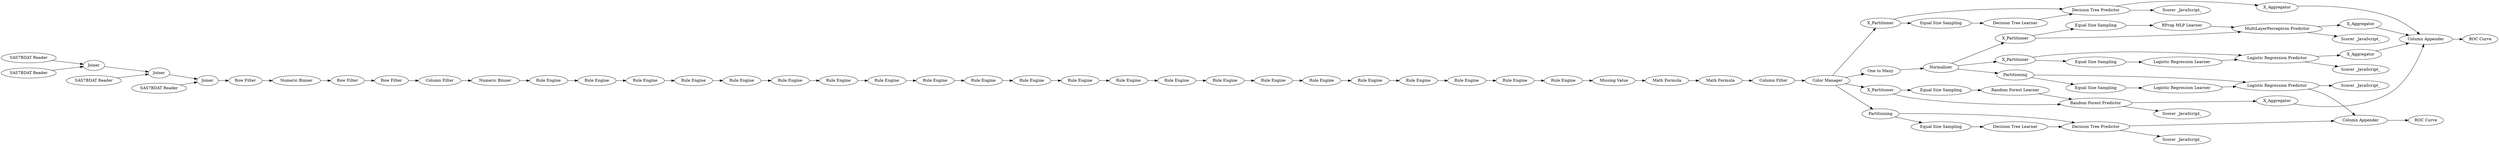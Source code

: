 digraph {
	"3830612963217256223_48" [label="Rule Engine"]
	"3830612963217256223_29" [label="Rule Engine"]
	"-4184117460591824747_93" [label="Decision Tree Predictor"]
	"3830612963217256223_58" [label="Color Manager"]
	"3830612963217256223_15" [label="Missing Value"]
	"3830612963217256223_24" [label="Rule Engine"]
	"-3636376937857818055_70" [label=X_Partitioner]
	"3830612963217256223_56" [label="Rule Engine"]
	"8208397484438892260_98" [label="Logistic Regression Predictor"]
	"3830612963217256223_16" [label="Math Formula"]
	"3830612963217256223_21" [label="Rule Engine"]
	"3830612963217256223_106" [label="ROC Curve"]
	"3830612963217256223_5" [label=Joiner]
	"3830612963217256223_7" [label=Joiner]
	"9028067407301136453_77" [label="Logistic Regression Learner"]
	"5396892462682354846_61" [label=X_Aggregator]
	"3830612963217256223_23" [label="Rule Engine"]
	"3830612963217256223_51" [label="Rule Engine"]
	"3830612963217256223_20" [label="Math Formula"]
	"-1877723991459822301_65" [label="Random Forest Learner"]
	"3830612963217256223_50" [label="Rule Engine"]
	"3830612963217256223_9" [label="Numeric Binner"]
	"3830612963217256223_53" [label="Rule Engine"]
	"-1877723991459822301_88" [label="Equal Size Sampling"]
	"3830612963217256223_33" [label="Rule Engine"]
	"5396892462682354846_57" [label=X_Partitioner]
	"3830612963217256223_6" [label=Joiner]
	"5396892462682354846_59" [label="Decision Tree Learner"]
	"3830612963217256223_18" [label="Rule Engine"]
	"9028067407301136453_90" [label="Equal Size Sampling"]
	"-3636376937857818055_89" [label="Equal Size Sampling"]
	"3830612963217256223_52" [label="Rule Engine"]
	"3830612963217256223_13" [label="Numeric Binner"]
	"8208397484438892260_99" [label="Scorer _JavaScript_"]
	"-4184117460591824747_91" [label="Equal Size Sampling"]
	"-3636376937857818055_71" [label=X_Aggregator]
	"3830612963217256223_1" [label="SAS7BDAT Reader"]
	"8208397484438892260_96" [label="Equal Size Sampling"]
	"3830612963217256223_54" [label="Rule Engine"]
	"5396892462682354846_60" [label="Decision Tree Predictor"]
	"9028067407301136453_75" [label=X_Partitioner]
	"3830612963217256223_86" [label="ROC Curve"]
	"3830612963217256223_28" [label="Rule Engine"]
	"3830612963217256223_17" [label="Rule Engine"]
	"3830612963217256223_2" [label="SAS7BDAT Reader"]
	"-1877723991459822301_66" [label="Random Forest Predictor"]
	"3830612963217256223_25" [label="Rule Engine"]
	"9028067407301136453_103" [label="Scorer _JavaScript_"]
	"8208397484438892260_97" [label="Logistic Regression Learner"]
	"3830612963217256223_85" [label="Column Appender"]
	"-4184117460591824747_101" [label="Scorer _JavaScript_"]
	"3830612963217256223_8" [label="Row Filter"]
	"3830612963217256223_27" [label="Rule Engine"]
	"5396892462682354846_104" [label="Scorer _JavaScript_"]
	"-3636376937857818055_73" [label="MultiLayerPerceptron Predictor"]
	"3830612963217256223_10" [label="Row Filter"]
	"-3636376937857818055_72" [label="RProp MLP Learner"]
	"3830612963217256223_69" [label=Normalizer]
	"-1877723991459822301_102" [label="Scorer _JavaScript_"]
	"3830612963217256223_4" [label="SAS7BDAT Reader"]
	"9028067407301136453_78" [label="Logistic Regression Predictor"]
	"8208397484438892260_95" [label=Partitioning]
	"3830612963217256223_14" [label="Rule Engine"]
	"3830612963217256223_11" [label="Column Filter"]
	"-4184117460591824747_94" [label=Partitioning]
	"3830612963217256223_49" [label="Rule Engine"]
	"-3636376937857818055_100" [label="Scorer _JavaScript_"]
	"3830612963217256223_26" [label="Rule Engine"]
	"3830612963217256223_47" [label="Column Filter"]
	"-1877723991459822301_63" [label=X_Partitioner]
	"3830612963217256223_12" [label="Row Filter"]
	"3830612963217256223_22" [label="Rule Engine"]
	"9028067407301136453_76" [label=X_Aggregator]
	"3830612963217256223_105" [label="Column Appender"]
	"-4184117460591824747_92" [label="Decision Tree Learner"]
	"3830612963217256223_68" [label="One to Many"]
	"5396892462682354846_87" [label="Equal Size Sampling"]
	"-1877723991459822301_64" [label=X_Aggregator]
	"3830612963217256223_19" [label="Rule Engine"]
	"3830612963217256223_3" [label="SAS7BDAT Reader"]
	"9028067407301136453_75" -> "9028067407301136453_78"
	"3830612963217256223_7" -> "3830612963217256223_8"
	"5396892462682354846_57" -> "5396892462682354846_87"
	"-4184117460591824747_91" -> "-4184117460591824747_92"
	"3830612963217256223_5" -> "3830612963217256223_6"
	"3830612963217256223_68" -> "3830612963217256223_69"
	"9028067407301136453_76" -> "3830612963217256223_85"
	"-1877723991459822301_64" -> "3830612963217256223_85"
	"3830612963217256223_10" -> "3830612963217256223_12"
	"3830612963217256223_105" -> "3830612963217256223_106"
	"9028067407301136453_75" -> "9028067407301136453_90"
	"3830612963217256223_17" -> "3830612963217256223_18"
	"3830612963217256223_50" -> "3830612963217256223_51"
	"3830612963217256223_21" -> "3830612963217256223_22"
	"-1877723991459822301_66" -> "-1877723991459822301_64"
	"-4184117460591824747_93" -> "3830612963217256223_105"
	"8208397484438892260_95" -> "8208397484438892260_98"
	"3830612963217256223_11" -> "3830612963217256223_13"
	"-1877723991459822301_65" -> "-1877723991459822301_66"
	"3830612963217256223_27" -> "3830612963217256223_28"
	"3830612963217256223_28" -> "3830612963217256223_33"
	"3830612963217256223_85" -> "3830612963217256223_86"
	"8208397484438892260_98" -> "3830612963217256223_105"
	"8208397484438892260_96" -> "8208397484438892260_97"
	"-1877723991459822301_66" -> "-1877723991459822301_102"
	"3830612963217256223_29" -> "3830612963217256223_23"
	"3830612963217256223_33" -> "3830612963217256223_48"
	"5396892462682354846_60" -> "5396892462682354846_61"
	"3830612963217256223_15" -> "3830612963217256223_16"
	"-1877723991459822301_63" -> "-1877723991459822301_88"
	"3830612963217256223_69" -> "8208397484438892260_95"
	"3830612963217256223_12" -> "3830612963217256223_11"
	"3830612963217256223_54" -> "3830612963217256223_56"
	"3830612963217256223_48" -> "3830612963217256223_49"
	"5396892462682354846_59" -> "5396892462682354846_60"
	"3830612963217256223_47" -> "3830612963217256223_58"
	"9028067407301136453_78" -> "9028067407301136453_76"
	"-3636376937857818055_70" -> "-3636376937857818055_89"
	"3830612963217256223_20" -> "3830612963217256223_47"
	"3830612963217256223_26" -> "3830612963217256223_25"
	"3830612963217256223_53" -> "3830612963217256223_54"
	"3830612963217256223_8" -> "3830612963217256223_9"
	"3830612963217256223_4" -> "3830612963217256223_7"
	"3830612963217256223_3" -> "3830612963217256223_6"
	"-3636376937857818055_89" -> "-3636376937857818055_72"
	"3830612963217256223_19" -> "3830612963217256223_21"
	"3830612963217256223_18" -> "3830612963217256223_19"
	"3830612963217256223_51" -> "3830612963217256223_52"
	"3830612963217256223_22" -> "3830612963217256223_26"
	"3830612963217256223_52" -> "3830612963217256223_53"
	"-1877723991459822301_88" -> "-1877723991459822301_65"
	"9028067407301136453_77" -> "9028067407301136453_78"
	"3830612963217256223_23" -> "3830612963217256223_27"
	"3830612963217256223_49" -> "3830612963217256223_50"
	"5396892462682354846_57" -> "5396892462682354846_60"
	"-1877723991459822301_63" -> "-1877723991459822301_66"
	"9028067407301136453_78" -> "9028067407301136453_103"
	"3830612963217256223_9" -> "3830612963217256223_10"
	"3830612963217256223_56" -> "3830612963217256223_15"
	"3830612963217256223_58" -> "3830612963217256223_68"
	"-3636376937857818055_70" -> "-3636376937857818055_73"
	"3830612963217256223_2" -> "3830612963217256223_5"
	"8208397484438892260_98" -> "8208397484438892260_99"
	"-4184117460591824747_93" -> "-4184117460591824747_101"
	"5396892462682354846_87" -> "5396892462682354846_59"
	"5396892462682354846_60" -> "5396892462682354846_104"
	"3830612963217256223_13" -> "3830612963217256223_14"
	"3830612963217256223_69" -> "9028067407301136453_75"
	"-4184117460591824747_94" -> "-4184117460591824747_91"
	"3830612963217256223_69" -> "-3636376937857818055_70"
	"-3636376937857818055_71" -> "3830612963217256223_85"
	"3830612963217256223_25" -> "3830612963217256223_24"
	"3830612963217256223_1" -> "3830612963217256223_5"
	"-4184117460591824747_92" -> "-4184117460591824747_93"
	"9028067407301136453_90" -> "9028067407301136453_77"
	"3830612963217256223_24" -> "3830612963217256223_29"
	"-3636376937857818055_73" -> "-3636376937857818055_71"
	"3830612963217256223_16" -> "3830612963217256223_20"
	"8208397484438892260_95" -> "8208397484438892260_96"
	"-3636376937857818055_72" -> "-3636376937857818055_73"
	"8208397484438892260_97" -> "8208397484438892260_98"
	"3830612963217256223_58" -> "-1877723991459822301_63"
	"5396892462682354846_61" -> "3830612963217256223_85"
	"3830612963217256223_14" -> "3830612963217256223_17"
	"-4184117460591824747_94" -> "-4184117460591824747_93"
	"3830612963217256223_6" -> "3830612963217256223_7"
	"3830612963217256223_58" -> "-4184117460591824747_94"
	"3830612963217256223_58" -> "5396892462682354846_57"
	"-3636376937857818055_73" -> "-3636376937857818055_100"
	rankdir=LR
}
